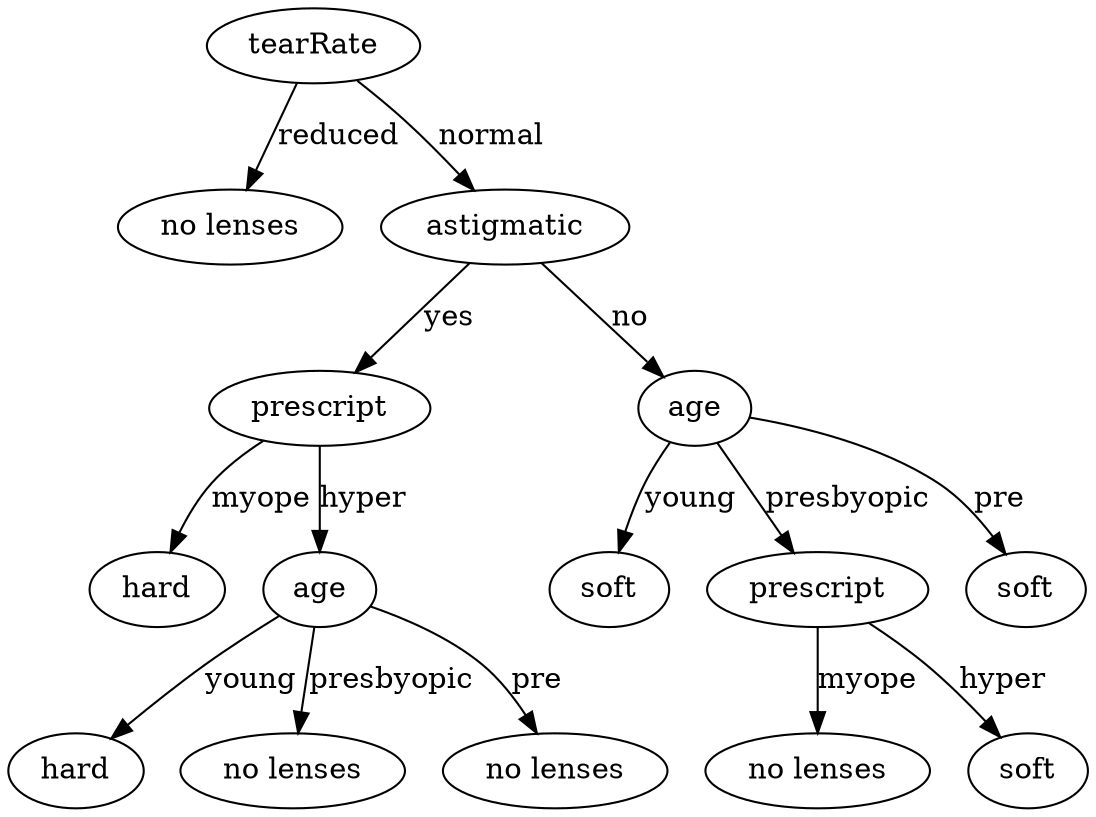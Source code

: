 digraph G {
	0 [label=tearRate]
	5 [label="no lenses"]
	0 -> 5 [label=reduced]
	6 [label=astigmatic]
	0 -> 6 [label=normal]
	7 [label=prescript]
	6 -> 7 [label=yes]
	8 [label=hard]
	7 -> 8 [label=myope]
	9 [label=age]
	7 -> 9 [label=hyper]
	10 [label=hard]
	9 -> 10 [label=young]
	11 [label="no lenses"]
	9 -> 11 [label=presbyopic]
	12 [label="no lenses"]
	9 -> 12 [label=pre]
	13 [label=age]
	6 -> 13 [label=no]
	14 [label=soft]
	13 -> 14 [label=young]
	15 [label=prescript]
	13 -> 15 [label=presbyopic]
	16 [label="no lenses"]
	15 -> 16 [label=myope]
	17 [label=soft]
	15 -> 17 [label=hyper]
	18 [label=soft]
	13 -> 18 [label=pre]
}
